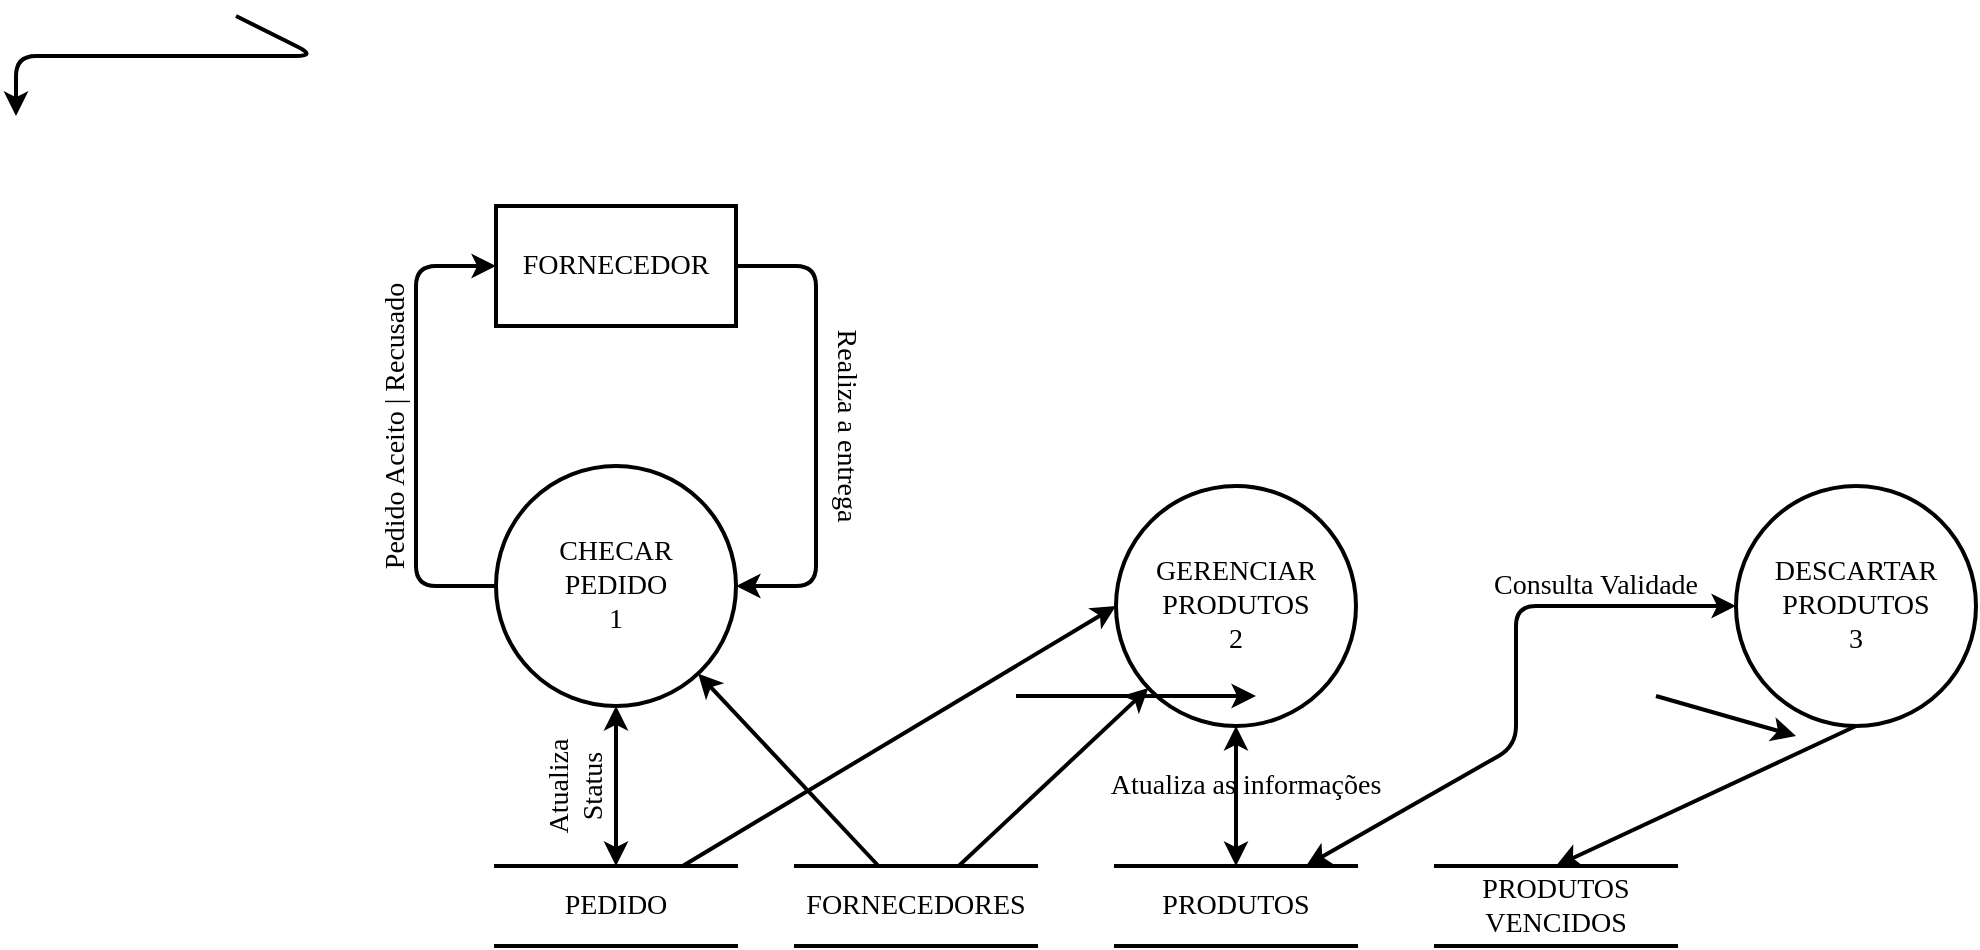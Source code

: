 <mxfile version="12.9.4" type="device"><diagram id="1MgJokWpNvO3p9aHnXV8" name="Page-1"><mxGraphModel dx="823" dy="522" grid="1" gridSize="10" guides="1" tooltips="1" connect="1" arrows="1" fold="1" page="1" pageScale="1" pageWidth="850" pageHeight="1100" math="0" shadow="0"><root><mxCell id="0"/><mxCell id="1" parent="0"/><mxCell id="xqjm_XwBn9D2S3DXDYpF-1" value="FORNECEDOR" style="rounded=0;whiteSpace=wrap;html=1;strokeWidth=2;fontFamily=Tahoma;fontSize=14;" parent="1" vertex="1"><mxGeometry x="90" y="365" width="120" height="60" as="geometry"/></mxCell><mxCell id="xqjm_XwBn9D2S3DXDYpF-2" value="CHECAR&lt;br style=&quot;font-size: 14px;&quot;&gt;PEDIDO&lt;br style=&quot;font-size: 14px;&quot;&gt;1" style="ellipse;whiteSpace=wrap;html=1;aspect=fixed;strokeWidth=2;fontFamily=Tahoma;fontSize=14;" parent="1" vertex="1"><mxGeometry x="90" y="495" width="120" height="120" as="geometry"/></mxCell><mxCell id="xqjm_XwBn9D2S3DXDYpF-3" value="" style="endArrow=classic;html=1;exitX=1;exitY=0.5;exitDx=0;exitDy=0;entryX=1;entryY=0.5;entryDx=0;entryDy=0;strokeWidth=2;fontFamily=Tahoma;fontSize=14;" parent="1" source="xqjm_XwBn9D2S3DXDYpF-1" target="xqjm_XwBn9D2S3DXDYpF-2" edge="1"><mxGeometry width="50" height="50" relative="1" as="geometry"><mxPoint x="260" y="475" as="sourcePoint"/><mxPoint x="310" y="425" as="targetPoint"/><Array as="points"><mxPoint x="250" y="395"/><mxPoint x="250" y="555"/></Array></mxGeometry></mxCell><mxCell id="xqjm_XwBn9D2S3DXDYpF-4" value="Realiza a entrega" style="text;html=1;strokeColor=none;fillColor=none;align=center;verticalAlign=middle;whiteSpace=wrap;rounded=0;rotation=90;strokeWidth=2;fontFamily=Tahoma;fontSize=14;" parent="1" vertex="1"><mxGeometry x="210" y="465" width="110" height="20" as="geometry"/></mxCell><mxCell id="xqjm_XwBn9D2S3DXDYpF-5" value="PEDIDO" style="shape=partialRectangle;whiteSpace=wrap;html=1;left=0;right=0;fillColor=none;strokeWidth=2;fontFamily=Tahoma;fontSize=14;" parent="1" vertex="1"><mxGeometry x="90" y="695" width="120" height="40" as="geometry"/></mxCell><mxCell id="xqjm_XwBn9D2S3DXDYpF-7" value="FORNECEDORES" style="shape=partialRectangle;whiteSpace=wrap;html=1;left=0;right=0;fillColor=none;strokeWidth=2;fontFamily=Tahoma;fontSize=14;" parent="1" vertex="1"><mxGeometry x="240" y="695" width="120" height="40" as="geometry"/></mxCell><mxCell id="xqjm_XwBn9D2S3DXDYpF-8" value="" style="endArrow=classic;html=1;strokeWidth=2;fontFamily=Tahoma;fontSize=14;" parent="1" source="xqjm_XwBn9D2S3DXDYpF-7" target="xqjm_XwBn9D2S3DXDYpF-2" edge="1"><mxGeometry width="50" height="50" relative="1" as="geometry"><mxPoint x="280" y="675" as="sourcePoint"/><mxPoint x="330" y="625" as="targetPoint"/></mxGeometry></mxCell><mxCell id="xqjm_XwBn9D2S3DXDYpF-9" value="" style="endArrow=classic;startArrow=classic;html=1;entryX=0.5;entryY=1;entryDx=0;entryDy=0;exitX=0.5;exitY=0;exitDx=0;exitDy=0;strokeWidth=2;fontFamily=Tahoma;fontSize=14;" parent="1" source="xqjm_XwBn9D2S3DXDYpF-5" target="xqjm_XwBn9D2S3DXDYpF-2" edge="1"><mxGeometry width="50" height="50" relative="1" as="geometry"><mxPoint x="130" y="685" as="sourcePoint"/><mxPoint x="180" y="635" as="targetPoint"/></mxGeometry></mxCell><mxCell id="xqjm_XwBn9D2S3DXDYpF-11" value="" style="endArrow=classic;html=1;entryX=0;entryY=0.5;entryDx=0;entryDy=0;exitX=0;exitY=0.5;exitDx=0;exitDy=0;strokeWidth=2;fontFamily=Tahoma;fontSize=14;" parent="1" source="xqjm_XwBn9D2S3DXDYpF-2" target="xqjm_XwBn9D2S3DXDYpF-1" edge="1"><mxGeometry width="50" height="50" relative="1" as="geometry"><mxPoint x="30" y="495" as="sourcePoint"/><mxPoint x="80" y="445" as="targetPoint"/><Array as="points"><mxPoint x="50" y="555"/><mxPoint x="50" y="395"/></Array></mxGeometry></mxCell><mxCell id="xqjm_XwBn9D2S3DXDYpF-12" value="Pedido Aceito | Recusado" style="text;html=1;strokeColor=none;fillColor=none;align=center;verticalAlign=middle;whiteSpace=wrap;rounded=0;rotation=-90;strokeWidth=2;fontFamily=Tahoma;fontSize=14;" parent="1" vertex="1"><mxGeometry x="-50" y="465" width="180" height="20" as="geometry"/></mxCell><mxCell id="xqjm_XwBn9D2S3DXDYpF-13" value="PRODUTOS" style="shape=partialRectangle;whiteSpace=wrap;html=1;left=0;right=0;fillColor=none;strokeWidth=2;fontFamily=Tahoma;fontSize=14;" parent="1" vertex="1"><mxGeometry x="400" y="695" width="120" height="40" as="geometry"/></mxCell><mxCell id="xqjm_XwBn9D2S3DXDYpF-14" value="GERENCIAR&lt;br style=&quot;font-size: 14px&quot;&gt;PRODUTOS&lt;br style=&quot;font-size: 14px&quot;&gt;2" style="ellipse;whiteSpace=wrap;html=1;aspect=fixed;strokeWidth=2;fontFamily=Tahoma;fontSize=14;" parent="1" vertex="1"><mxGeometry x="400" y="505" width="120" height="120" as="geometry"/></mxCell><mxCell id="xqjm_XwBn9D2S3DXDYpF-15" value="" style="endArrow=classic;startArrow=classic;html=1;entryX=0.5;entryY=1;entryDx=0;entryDy=0;exitX=0.5;exitY=0;exitDx=0;exitDy=0;strokeWidth=2;fontFamily=Tahoma;fontSize=14;" parent="1" source="xqjm_XwBn9D2S3DXDYpF-13" target="xqjm_XwBn9D2S3DXDYpF-14" edge="1"><mxGeometry width="50" height="50" relative="1" as="geometry"><mxPoint x="450" y="685" as="sourcePoint"/><mxPoint x="500" y="635" as="targetPoint"/></mxGeometry></mxCell><mxCell id="xqjm_XwBn9D2S3DXDYpF-16" value="Atualiza as informações" style="text;html=1;strokeColor=none;fillColor=none;align=center;verticalAlign=middle;whiteSpace=wrap;rounded=0;strokeWidth=2;fontFamily=Tahoma;fontSize=14;" parent="1" vertex="1"><mxGeometry x="390" y="645" width="150" height="20" as="geometry"/></mxCell><mxCell id="xqjm_XwBn9D2S3DXDYpF-17" value="" style="endArrow=classic;html=1;strokeWidth=2;fontFamily=Tahoma;fontSize=14;" parent="1" source="xqjm_XwBn9D2S3DXDYpF-7" target="xqjm_XwBn9D2S3DXDYpF-14" edge="1"><mxGeometry width="50" height="50" relative="1" as="geometry"><mxPoint x="310" y="675" as="sourcePoint"/><mxPoint x="360" y="625" as="targetPoint"/></mxGeometry></mxCell><mxCell id="xqjm_XwBn9D2S3DXDYpF-18" value="DESCARTAR&lt;br style=&quot;font-size: 14px&quot;&gt;PRODUTOS&lt;br style=&quot;font-size: 14px&quot;&gt;3" style="ellipse;whiteSpace=wrap;html=1;aspect=fixed;strokeWidth=2;fontFamily=Tahoma;fontSize=14;" parent="1" vertex="1"><mxGeometry x="710" y="505" width="120" height="120" as="geometry"/></mxCell><mxCell id="xqjm_XwBn9D2S3DXDYpF-19" value="PRODUTOS&lt;br style=&quot;font-size: 14px;&quot;&gt;VENCIDOS" style="shape=partialRectangle;whiteSpace=wrap;html=1;left=0;right=0;fillColor=none;strokeWidth=2;fontFamily=Tahoma;fontSize=14;" parent="1" vertex="1"><mxGeometry x="560" y="695" width="120" height="40" as="geometry"/></mxCell><mxCell id="xqjm_XwBn9D2S3DXDYpF-21" value="Consulta Validade" style="text;html=1;strokeColor=none;fillColor=none;align=center;verticalAlign=middle;whiteSpace=wrap;rounded=0;rotation=0;strokeWidth=2;fontFamily=Tahoma;fontSize=14;" parent="1" vertex="1"><mxGeometry x="570" y="545" width="140" height="20" as="geometry"/></mxCell><mxCell id="xqjm_XwBn9D2S3DXDYpF-24" value="" style="endArrow=classic;startArrow=classic;html=1;entryX=0;entryY=0.5;entryDx=0;entryDy=0;strokeWidth=2;fontFamily=Tahoma;fontSize=14;" parent="1" source="xqjm_XwBn9D2S3DXDYpF-13" target="xqjm_XwBn9D2S3DXDYpF-18" edge="1"><mxGeometry width="50" height="50" relative="1" as="geometry"><mxPoint x="560" y="645" as="sourcePoint"/><mxPoint x="610" y="595" as="targetPoint"/><Array as="points"><mxPoint x="600" y="635"/><mxPoint x="600" y="565"/></Array></mxGeometry></mxCell><mxCell id="xqjm_XwBn9D2S3DXDYpF-27" value="" style="endArrow=classic;html=1;exitX=0.5;exitY=1;exitDx=0;exitDy=0;entryX=0.5;entryY=0;entryDx=0;entryDy=0;strokeWidth=2;fontFamily=Tahoma;fontSize=14;" parent="1" source="xqjm_XwBn9D2S3DXDYpF-18" target="xqjm_XwBn9D2S3DXDYpF-19" edge="1"><mxGeometry width="50" height="50" relative="1" as="geometry"><mxPoint x="810" y="725" as="sourcePoint"/><mxPoint x="860" y="675" as="targetPoint"/></mxGeometry></mxCell><mxCell id="xqjm_XwBn9D2S3DXDYpF-43" value="" style="endArrow=classic;html=1;exitX=0.5;exitY=1;exitDx=0;exitDy=0;entryX=0.5;entryY=0;entryDx=0;entryDy=0;strokeWidth=2;fontFamily=Tahoma;fontSize=14;" parent="1" target="xqjm_XwBn9D2S3DXDYpF-42" edge="1"><mxGeometry width="50" height="50" relative="1" as="geometry"><mxPoint x="350" y="610" as="sourcePoint"/><mxPoint x="470" y="610" as="targetPoint"/></mxGeometry></mxCell><mxCell id="xqjm_XwBn9D2S3DXDYpF-51" value="" style="endArrow=classic;html=1;exitX=0.5;exitY=1;exitDx=0;exitDy=0;entryX=0.5;entryY=0;entryDx=0;entryDy=0;strokeWidth=2;fontFamily=Tahoma;fontSize=14;" parent="1" target="xqjm_XwBn9D2S3DXDYpF-50" edge="1"><mxGeometry width="50" height="50" relative="1" as="geometry"><mxPoint x="670" y="610" as="sourcePoint"/><mxPoint x="740" y="630" as="targetPoint"/></mxGeometry></mxCell><mxCell id="xqjm_XwBn9D2S3DXDYpF-60" value="" style="endArrow=classic;html=1;strokeWidth=2;fontFamily=Tahoma;fontSize=14;exitX=0.5;exitY=0;exitDx=0;exitDy=0;entryX=1;entryY=0.5;entryDx=0;entryDy=0;" parent="1" source="xqjm_XwBn9D2S3DXDYpF-56" edge="1"><mxGeometry width="50" height="50" relative="1" as="geometry"><mxPoint x="-40" y="270" as="sourcePoint"/><mxPoint x="-150" y="320" as="targetPoint"/><Array as="points"><mxPoint y="290"/><mxPoint x="-150" y="290"/></Array></mxGeometry></mxCell><mxCell id="xqjm_XwBn9D2S3DXDYpF-63" value="Atualiza Status" style="text;html=1;strokeColor=none;fillColor=none;align=center;verticalAlign=middle;whiteSpace=wrap;rounded=0;fontFamily=Tahoma;fontSize=14;rotation=-90;" parent="1" vertex="1"><mxGeometry x="110" y="645" width="40" height="20" as="geometry"/></mxCell><mxCell id="kybqPtCk16IbW26k35q7-1" value="" style="endArrow=classic;html=1;entryX=0;entryY=0.5;entryDx=0;entryDy=0;strokeWidth=2;" parent="1" source="xqjm_XwBn9D2S3DXDYpF-5" target="xqjm_XwBn9D2S3DXDYpF-14" edge="1"><mxGeometry width="50" height="50" relative="1" as="geometry"><mxPoint x="190" y="685" as="sourcePoint"/><mxPoint x="240" y="635" as="targetPoint"/></mxGeometry></mxCell></root></mxGraphModel></diagram></mxfile>